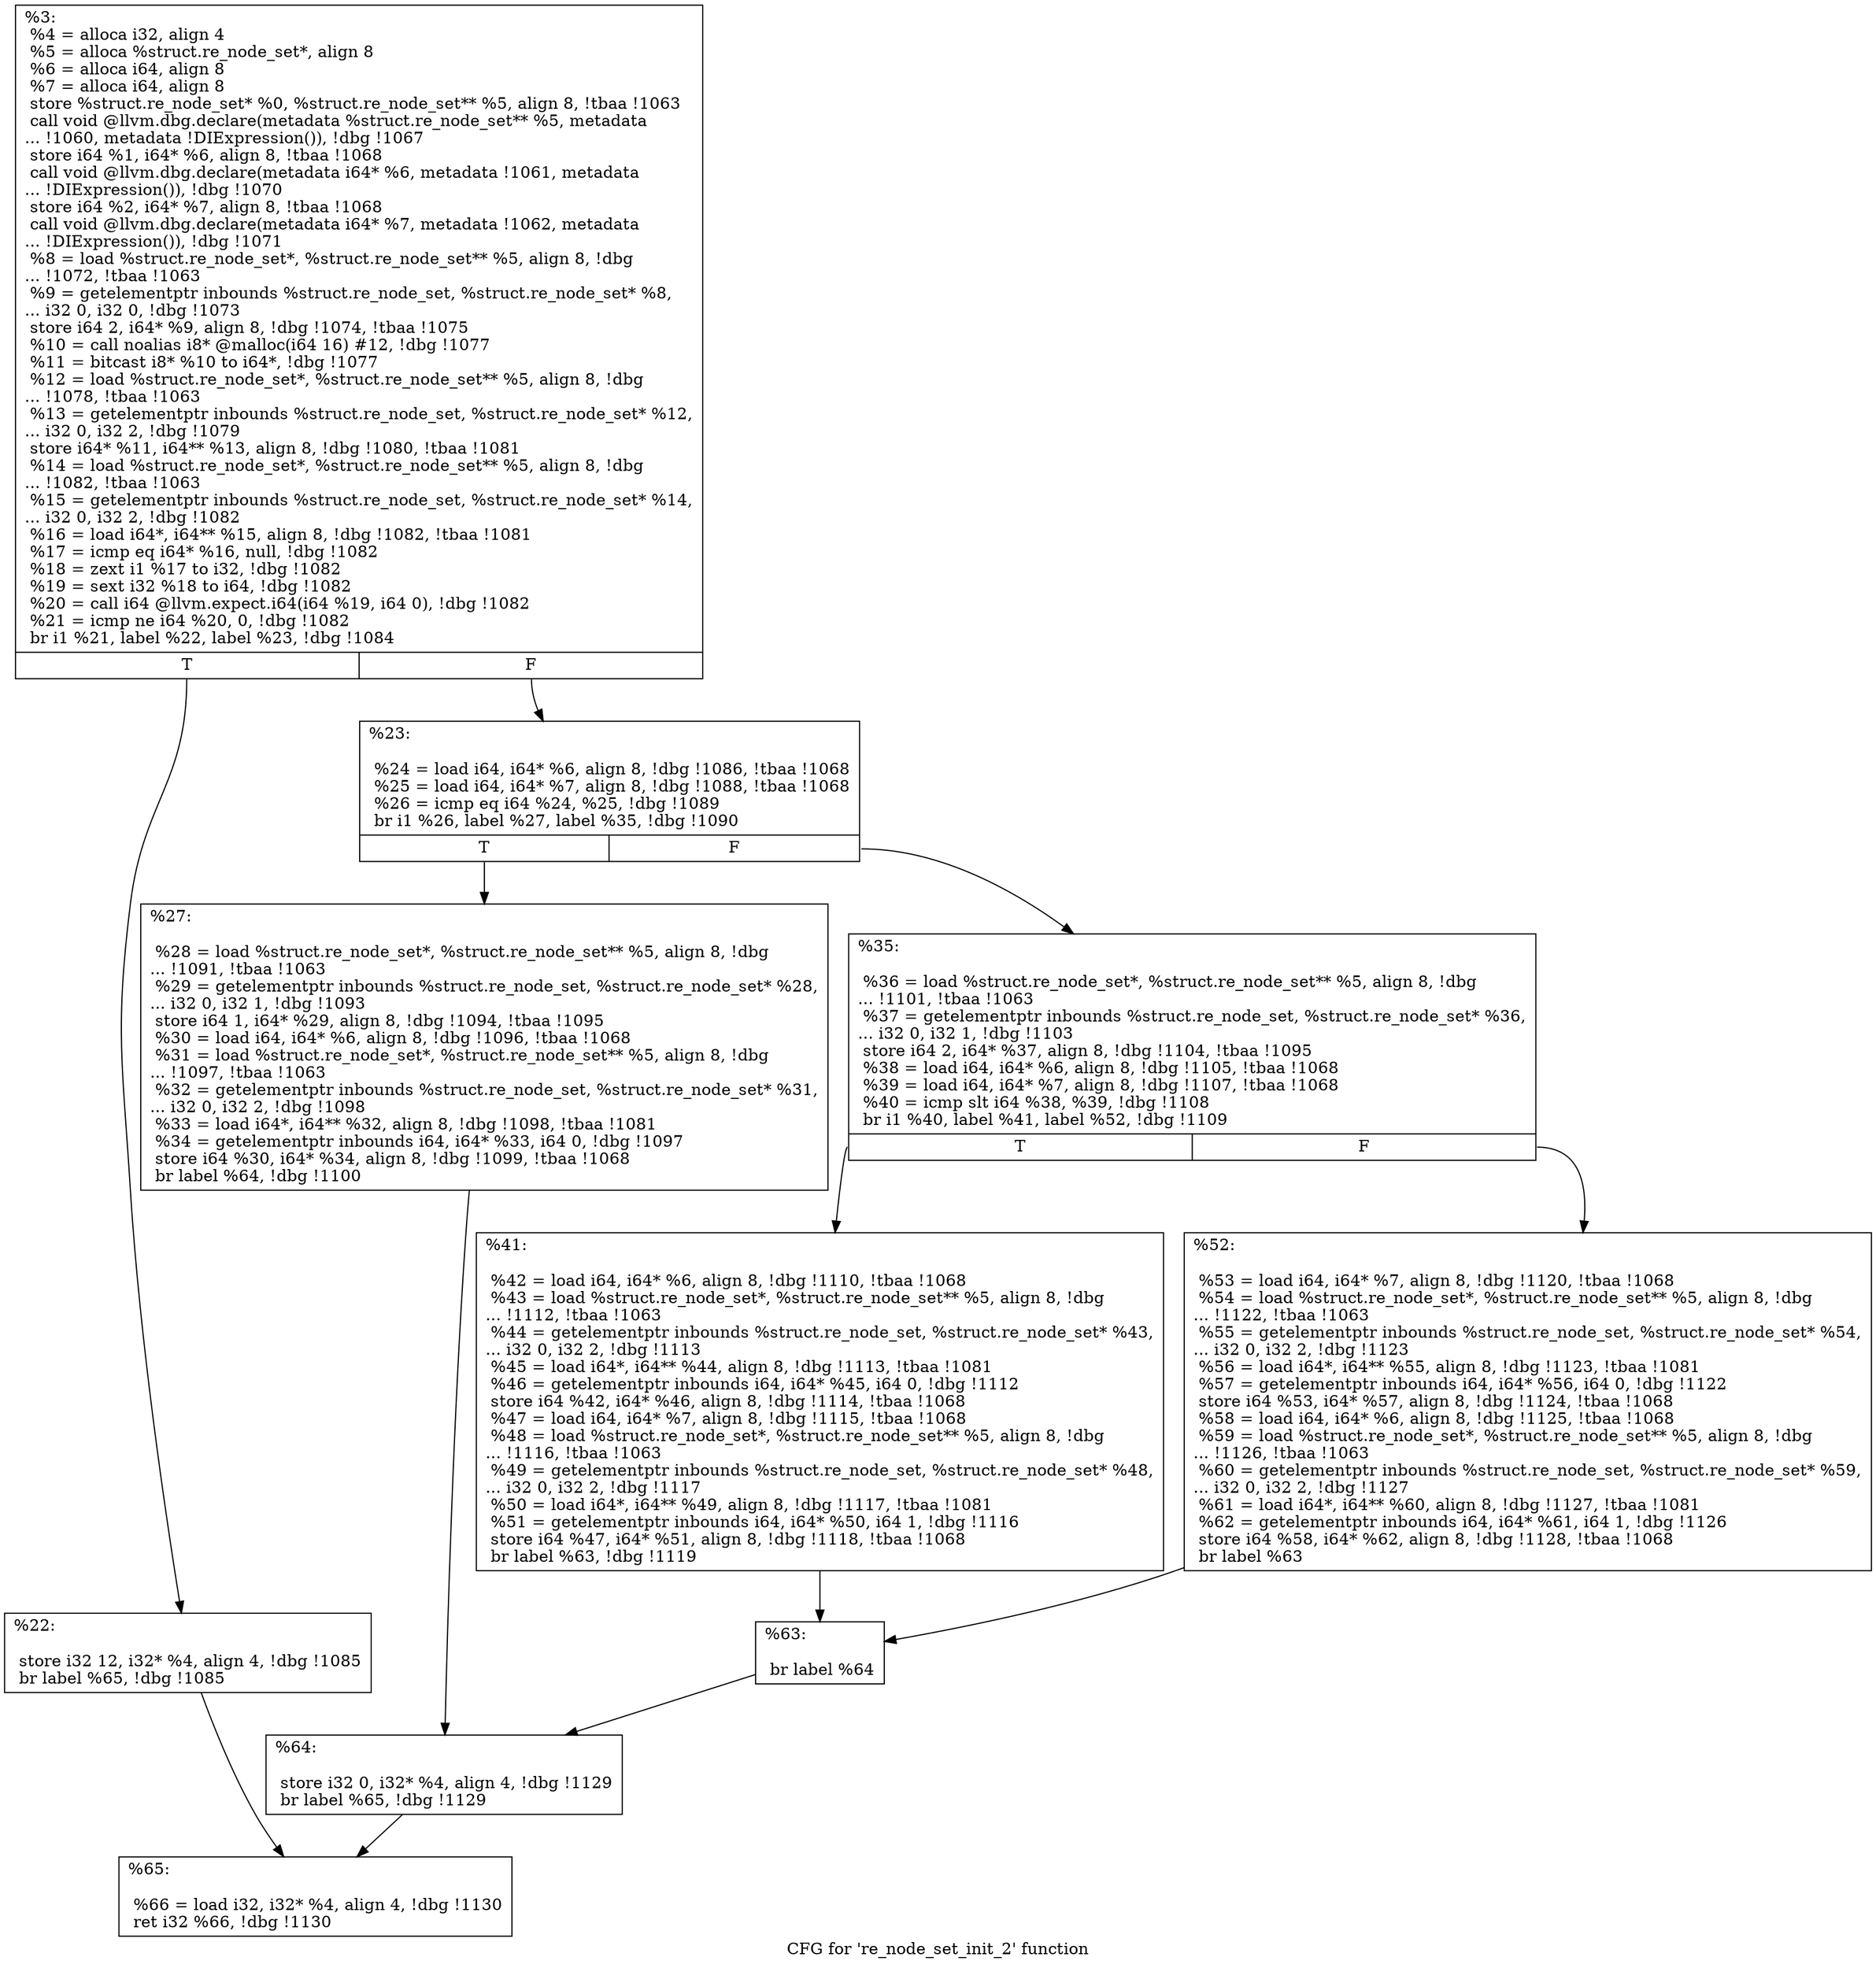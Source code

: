 digraph "CFG for 're_node_set_init_2' function" {
	label="CFG for 're_node_set_init_2' function";

	Node0xbabe10 [shape=record,label="{%3:\l  %4 = alloca i32, align 4\l  %5 = alloca %struct.re_node_set*, align 8\l  %6 = alloca i64, align 8\l  %7 = alloca i64, align 8\l  store %struct.re_node_set* %0, %struct.re_node_set** %5, align 8, !tbaa !1063\l  call void @llvm.dbg.declare(metadata %struct.re_node_set** %5, metadata\l... !1060, metadata !DIExpression()), !dbg !1067\l  store i64 %1, i64* %6, align 8, !tbaa !1068\l  call void @llvm.dbg.declare(metadata i64* %6, metadata !1061, metadata\l... !DIExpression()), !dbg !1070\l  store i64 %2, i64* %7, align 8, !tbaa !1068\l  call void @llvm.dbg.declare(metadata i64* %7, metadata !1062, metadata\l... !DIExpression()), !dbg !1071\l  %8 = load %struct.re_node_set*, %struct.re_node_set** %5, align 8, !dbg\l... !1072, !tbaa !1063\l  %9 = getelementptr inbounds %struct.re_node_set, %struct.re_node_set* %8,\l... i32 0, i32 0, !dbg !1073\l  store i64 2, i64* %9, align 8, !dbg !1074, !tbaa !1075\l  %10 = call noalias i8* @malloc(i64 16) #12, !dbg !1077\l  %11 = bitcast i8* %10 to i64*, !dbg !1077\l  %12 = load %struct.re_node_set*, %struct.re_node_set** %5, align 8, !dbg\l... !1078, !tbaa !1063\l  %13 = getelementptr inbounds %struct.re_node_set, %struct.re_node_set* %12,\l... i32 0, i32 2, !dbg !1079\l  store i64* %11, i64** %13, align 8, !dbg !1080, !tbaa !1081\l  %14 = load %struct.re_node_set*, %struct.re_node_set** %5, align 8, !dbg\l... !1082, !tbaa !1063\l  %15 = getelementptr inbounds %struct.re_node_set, %struct.re_node_set* %14,\l... i32 0, i32 2, !dbg !1082\l  %16 = load i64*, i64** %15, align 8, !dbg !1082, !tbaa !1081\l  %17 = icmp eq i64* %16, null, !dbg !1082\l  %18 = zext i1 %17 to i32, !dbg !1082\l  %19 = sext i32 %18 to i64, !dbg !1082\l  %20 = call i64 @llvm.expect.i64(i64 %19, i64 0), !dbg !1082\l  %21 = icmp ne i64 %20, 0, !dbg !1082\l  br i1 %21, label %22, label %23, !dbg !1084\l|{<s0>T|<s1>F}}"];
	Node0xbabe10:s0 -> Node0xbabf40;
	Node0xbabe10:s1 -> Node0xbabf90;
	Node0xbabf40 [shape=record,label="{%22:\l\l  store i32 12, i32* %4, align 4, !dbg !1085\l  br label %65, !dbg !1085\l}"];
	Node0xbabf40 -> Node0xbac1c0;
	Node0xbabf90 [shape=record,label="{%23:\l\l  %24 = load i64, i64* %6, align 8, !dbg !1086, !tbaa !1068\l  %25 = load i64, i64* %7, align 8, !dbg !1088, !tbaa !1068\l  %26 = icmp eq i64 %24, %25, !dbg !1089\l  br i1 %26, label %27, label %35, !dbg !1090\l|{<s0>T|<s1>F}}"];
	Node0xbabf90:s0 -> Node0xbabfe0;
	Node0xbabf90:s1 -> Node0xbac030;
	Node0xbabfe0 [shape=record,label="{%27:\l\l  %28 = load %struct.re_node_set*, %struct.re_node_set** %5, align 8, !dbg\l... !1091, !tbaa !1063\l  %29 = getelementptr inbounds %struct.re_node_set, %struct.re_node_set* %28,\l... i32 0, i32 1, !dbg !1093\l  store i64 1, i64* %29, align 8, !dbg !1094, !tbaa !1095\l  %30 = load i64, i64* %6, align 8, !dbg !1096, !tbaa !1068\l  %31 = load %struct.re_node_set*, %struct.re_node_set** %5, align 8, !dbg\l... !1097, !tbaa !1063\l  %32 = getelementptr inbounds %struct.re_node_set, %struct.re_node_set* %31,\l... i32 0, i32 2, !dbg !1098\l  %33 = load i64*, i64** %32, align 8, !dbg !1098, !tbaa !1081\l  %34 = getelementptr inbounds i64, i64* %33, i64 0, !dbg !1097\l  store i64 %30, i64* %34, align 8, !dbg !1099, !tbaa !1068\l  br label %64, !dbg !1100\l}"];
	Node0xbabfe0 -> Node0xbac170;
	Node0xbac030 [shape=record,label="{%35:\l\l  %36 = load %struct.re_node_set*, %struct.re_node_set** %5, align 8, !dbg\l... !1101, !tbaa !1063\l  %37 = getelementptr inbounds %struct.re_node_set, %struct.re_node_set* %36,\l... i32 0, i32 1, !dbg !1103\l  store i64 2, i64* %37, align 8, !dbg !1104, !tbaa !1095\l  %38 = load i64, i64* %6, align 8, !dbg !1105, !tbaa !1068\l  %39 = load i64, i64* %7, align 8, !dbg !1107, !tbaa !1068\l  %40 = icmp slt i64 %38, %39, !dbg !1108\l  br i1 %40, label %41, label %52, !dbg !1109\l|{<s0>T|<s1>F}}"];
	Node0xbac030:s0 -> Node0xbac080;
	Node0xbac030:s1 -> Node0xbac0d0;
	Node0xbac080 [shape=record,label="{%41:\l\l  %42 = load i64, i64* %6, align 8, !dbg !1110, !tbaa !1068\l  %43 = load %struct.re_node_set*, %struct.re_node_set** %5, align 8, !dbg\l... !1112, !tbaa !1063\l  %44 = getelementptr inbounds %struct.re_node_set, %struct.re_node_set* %43,\l... i32 0, i32 2, !dbg !1113\l  %45 = load i64*, i64** %44, align 8, !dbg !1113, !tbaa !1081\l  %46 = getelementptr inbounds i64, i64* %45, i64 0, !dbg !1112\l  store i64 %42, i64* %46, align 8, !dbg !1114, !tbaa !1068\l  %47 = load i64, i64* %7, align 8, !dbg !1115, !tbaa !1068\l  %48 = load %struct.re_node_set*, %struct.re_node_set** %5, align 8, !dbg\l... !1116, !tbaa !1063\l  %49 = getelementptr inbounds %struct.re_node_set, %struct.re_node_set* %48,\l... i32 0, i32 2, !dbg !1117\l  %50 = load i64*, i64** %49, align 8, !dbg !1117, !tbaa !1081\l  %51 = getelementptr inbounds i64, i64* %50, i64 1, !dbg !1116\l  store i64 %47, i64* %51, align 8, !dbg !1118, !tbaa !1068\l  br label %63, !dbg !1119\l}"];
	Node0xbac080 -> Node0xbac120;
	Node0xbac0d0 [shape=record,label="{%52:\l\l  %53 = load i64, i64* %7, align 8, !dbg !1120, !tbaa !1068\l  %54 = load %struct.re_node_set*, %struct.re_node_set** %5, align 8, !dbg\l... !1122, !tbaa !1063\l  %55 = getelementptr inbounds %struct.re_node_set, %struct.re_node_set* %54,\l... i32 0, i32 2, !dbg !1123\l  %56 = load i64*, i64** %55, align 8, !dbg !1123, !tbaa !1081\l  %57 = getelementptr inbounds i64, i64* %56, i64 0, !dbg !1122\l  store i64 %53, i64* %57, align 8, !dbg !1124, !tbaa !1068\l  %58 = load i64, i64* %6, align 8, !dbg !1125, !tbaa !1068\l  %59 = load %struct.re_node_set*, %struct.re_node_set** %5, align 8, !dbg\l... !1126, !tbaa !1063\l  %60 = getelementptr inbounds %struct.re_node_set, %struct.re_node_set* %59,\l... i32 0, i32 2, !dbg !1127\l  %61 = load i64*, i64** %60, align 8, !dbg !1127, !tbaa !1081\l  %62 = getelementptr inbounds i64, i64* %61, i64 1, !dbg !1126\l  store i64 %58, i64* %62, align 8, !dbg !1128, !tbaa !1068\l  br label %63\l}"];
	Node0xbac0d0 -> Node0xbac120;
	Node0xbac120 [shape=record,label="{%63:\l\l  br label %64\l}"];
	Node0xbac120 -> Node0xbac170;
	Node0xbac170 [shape=record,label="{%64:\l\l  store i32 0, i32* %4, align 4, !dbg !1129\l  br label %65, !dbg !1129\l}"];
	Node0xbac170 -> Node0xbac1c0;
	Node0xbac1c0 [shape=record,label="{%65:\l\l  %66 = load i32, i32* %4, align 4, !dbg !1130\l  ret i32 %66, !dbg !1130\l}"];
}
